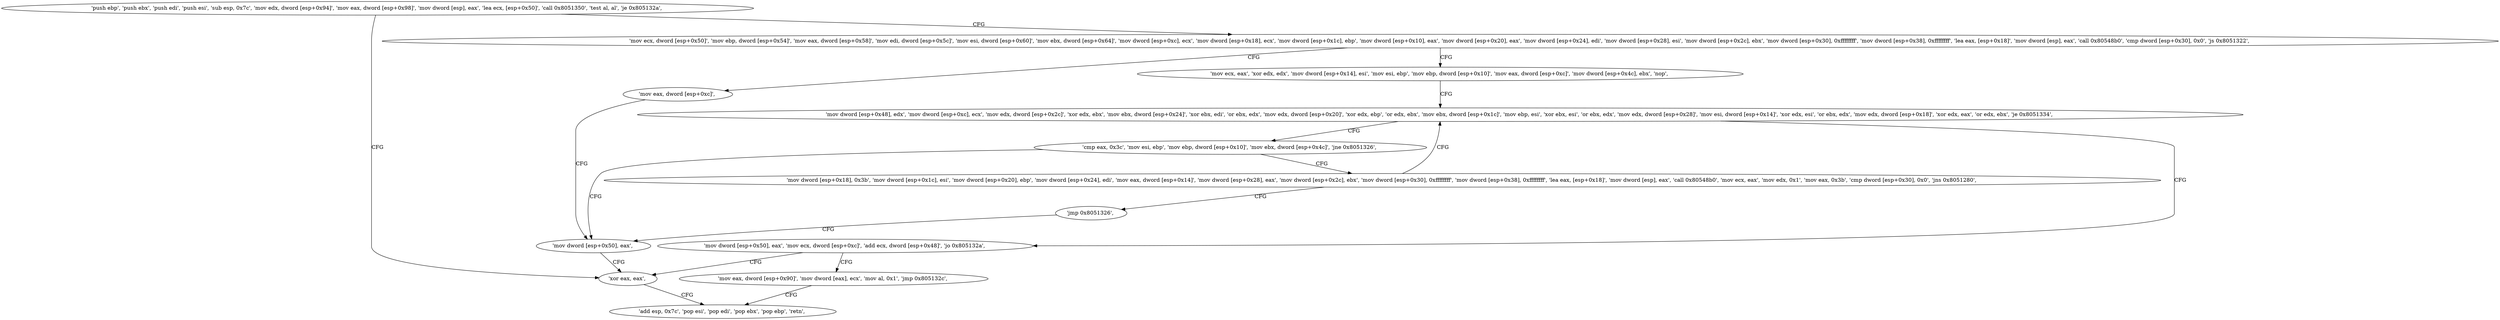 digraph "func" {
"134549984" [label = "'push ebp', 'push ebx', 'push edi', 'push esi', 'sub esp, 0x7c', 'mov edx, dword [esp+0x94]', 'mov eax, dword [esp+0x98]', 'mov dword [esp], eax', 'lea ecx, [esp+0x50]', 'call 0x8051350', 'test al, al', 'je 0x805132a', " ]
"134550314" [label = "'xor eax, eax', " ]
"134550025" [label = "'mov ecx, dword [esp+0x50]', 'mov ebp, dword [esp+0x54]', 'mov eax, dword [esp+0x58]', 'mov edi, dword [esp+0x5c]', 'mov esi, dword [esp+0x60]', 'mov ebx, dword [esp+0x64]', 'mov dword [esp+0xc], ecx', 'mov dword [esp+0x18], ecx', 'mov dword [esp+0x1c], ebp', 'mov dword [esp+0x10], eax', 'mov dword [esp+0x20], eax', 'mov dword [esp+0x24], edi', 'mov dword [esp+0x28], esi', 'mov dword [esp+0x2c], ebx', 'mov dword [esp+0x30], 0xffffffff', 'mov dword [esp+0x38], 0xffffffff', 'lea eax, [esp+0x18]', 'mov dword [esp], eax', 'call 0x80548b0', 'cmp dword [esp+0x30], 0x0', 'js 0x8051322', " ]
"134550316" [label = "'add esp, 0x7c', 'pop esi', 'pop edi', 'pop ebx', 'pop ebp', 'retn', " ]
"134550306" [label = "'mov eax, dword [esp+0xc]', " ]
"134550120" [label = "'mov ecx, eax', 'xor edx, edx', 'mov dword [esp+0x14], esi', 'mov esi, ebp', 'mov ebp, dword [esp+0x10]', 'mov eax, dword [esp+0xc]', 'mov dword [esp+0x4c], ebx', 'nop', " ]
"134550310" [label = "'mov dword [esp+0x50], eax', " ]
"134550144" [label = "'mov dword [esp+0x48], edx', 'mov dword [esp+0xc], ecx', 'mov edx, dword [esp+0x2c]', 'xor edx, ebx', 'mov ebx, dword [esp+0x24]', 'xor ebx, edi', 'or ebx, edx', 'mov edx, dword [esp+0x20]', 'xor edx, ebp', 'or edx, ebx', 'mov ebx, dword [esp+0x1c]', 'mov ebp, esi', 'xor ebx, esi', 'or ebx, edx', 'mov edx, dword [esp+0x28]', 'mov esi, dword [esp+0x14]', 'xor edx, esi', 'or ebx, edx', 'mov edx, dword [esp+0x18]', 'xor edx, eax', 'or edx, ebx', 'je 0x8051334', " ]
"134550324" [label = "'mov dword [esp+0x50], eax', 'mov ecx, dword [esp+0xc]', 'add ecx, dword [esp+0x48]', 'jo 0x805132a', " ]
"134550338" [label = "'mov eax, dword [esp+0x90]', 'mov dword [eax], ecx', 'mov al, 0x1', 'jmp 0x805132c', " ]
"134550206" [label = "'cmp eax, 0x3c', 'mov esi, ebp', 'mov ebp, dword [esp+0x10]', 'mov ebx, dword [esp+0x4c]', 'jne 0x8051326', " ]
"134550221" [label = "'mov dword [esp+0x18], 0x3b', 'mov dword [esp+0x1c], esi', 'mov dword [esp+0x20], ebp', 'mov dword [esp+0x24], edi', 'mov eax, dword [esp+0x14]', 'mov dword [esp+0x28], eax', 'mov dword [esp+0x2c], ebx', 'mov dword [esp+0x30], 0xffffffff', 'mov dword [esp+0x38], 0xffffffff', 'lea eax, [esp+0x18]', 'mov dword [esp], eax', 'call 0x80548b0', 'mov ecx, eax', 'mov edx, 0x1', 'mov eax, 0x3b', 'cmp dword [esp+0x30], 0x0', 'jns 0x8051280', " ]
"134550304" [label = "'jmp 0x8051326', " ]
"134549984" -> "134550314" [ label = "CFG" ]
"134549984" -> "134550025" [ label = "CFG" ]
"134550314" -> "134550316" [ label = "CFG" ]
"134550025" -> "134550306" [ label = "CFG" ]
"134550025" -> "134550120" [ label = "CFG" ]
"134550306" -> "134550310" [ label = "CFG" ]
"134550120" -> "134550144" [ label = "CFG" ]
"134550310" -> "134550314" [ label = "CFG" ]
"134550144" -> "134550324" [ label = "CFG" ]
"134550144" -> "134550206" [ label = "CFG" ]
"134550324" -> "134550314" [ label = "CFG" ]
"134550324" -> "134550338" [ label = "CFG" ]
"134550338" -> "134550316" [ label = "CFG" ]
"134550206" -> "134550310" [ label = "CFG" ]
"134550206" -> "134550221" [ label = "CFG" ]
"134550221" -> "134550144" [ label = "CFG" ]
"134550221" -> "134550304" [ label = "CFG" ]
"134550304" -> "134550310" [ label = "CFG" ]
}
